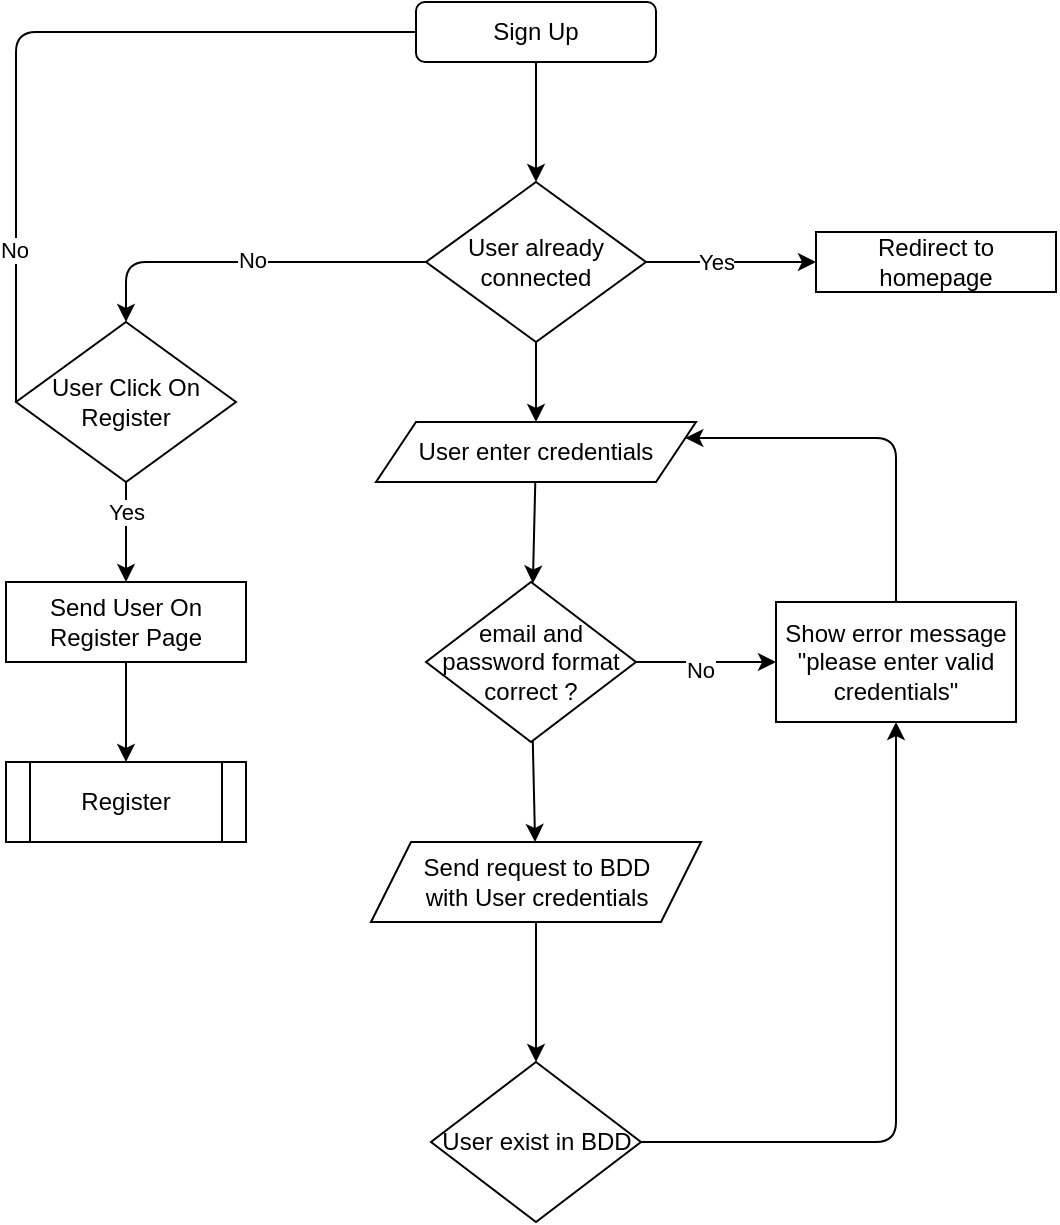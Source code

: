 <mxfile>
    <diagram id="GM8Ng8klvyBqEDSoFDC6" name="Page-1">
        <mxGraphModel dx="280" dy="488" grid="1" gridSize="10" guides="1" tooltips="1" connect="1" arrows="1" fold="1" page="1" pageScale="1" pageWidth="850" pageHeight="1100" math="0" shadow="0">
            <root>
                <mxCell id="0"/>
                <mxCell id="1" parent="0"/>
                <mxCell id="7" value="" style="edgeStyle=none;html=1;" parent="1" source="2" target="6" edge="1">
                    <mxGeometry relative="1" as="geometry"/>
                </mxCell>
                <mxCell id="2" value="Sign Up" style="rounded=1;whiteSpace=wrap;html=1;" parent="1" vertex="1">
                    <mxGeometry x="360" y="50" width="120" height="30" as="geometry"/>
                </mxCell>
                <mxCell id="12" style="edgeStyle=none;html=1;entryX=0;entryY=0.5;entryDx=0;entryDy=0;exitX=0;exitY=0.5;exitDx=0;exitDy=0;endArrow=none;endFill=0;" parent="1" source="3" target="2" edge="1">
                    <mxGeometry relative="1" as="geometry">
                        <Array as="points">
                            <mxPoint x="160" y="65"/>
                        </Array>
                    </mxGeometry>
                </mxCell>
                <mxCell id="13" value="No" style="edgeLabel;html=1;align=center;verticalAlign=middle;resizable=0;points=[];" parent="12" vertex="1" connectable="0">
                    <mxGeometry x="-0.602" y="1" relative="1" as="geometry">
                        <mxPoint as="offset"/>
                    </mxGeometry>
                </mxCell>
                <mxCell id="17" value="" style="edgeStyle=none;html=1;" parent="1" source="3" target="16" edge="1">
                    <mxGeometry relative="1" as="geometry"/>
                </mxCell>
                <mxCell id="18" value="Yes" style="edgeLabel;html=1;align=center;verticalAlign=middle;resizable=0;points=[];" parent="17" vertex="1" connectable="0">
                    <mxGeometry x="-0.424" relative="1" as="geometry">
                        <mxPoint as="offset"/>
                    </mxGeometry>
                </mxCell>
                <mxCell id="3" value="User Click On Register" style="rhombus;whiteSpace=wrap;html=1;" parent="1" vertex="1">
                    <mxGeometry x="160" y="210" width="110" height="80" as="geometry"/>
                </mxCell>
                <mxCell id="8" style="edgeStyle=none;html=1;entryX=0.5;entryY=0;entryDx=0;entryDy=0;exitX=0;exitY=0.5;exitDx=0;exitDy=0;" parent="1" source="6" target="3" edge="1">
                    <mxGeometry relative="1" as="geometry">
                        <Array as="points">
                            <mxPoint x="215" y="180"/>
                        </Array>
                    </mxGeometry>
                </mxCell>
                <mxCell id="9" value="No" style="edgeLabel;html=1;align=center;verticalAlign=middle;resizable=0;points=[];" parent="8" vertex="1" connectable="0">
                    <mxGeometry x="-0.03" y="-1" relative="1" as="geometry">
                        <mxPoint as="offset"/>
                    </mxGeometry>
                </mxCell>
                <mxCell id="11" value="" style="edgeStyle=none;html=1;" parent="1" source="6" target="10" edge="1">
                    <mxGeometry relative="1" as="geometry"/>
                </mxCell>
                <mxCell id="14" value="Yes" style="edgeLabel;html=1;align=center;verticalAlign=middle;resizable=0;points=[];" parent="11" vertex="1" connectable="0">
                    <mxGeometry x="-0.18" relative="1" as="geometry">
                        <mxPoint as="offset"/>
                    </mxGeometry>
                </mxCell>
                <mxCell id="22" value="" style="edgeStyle=none;html=1;" parent="1" source="6" target="21" edge="1">
                    <mxGeometry relative="1" as="geometry"/>
                </mxCell>
                <mxCell id="6" value="User already connected" style="rhombus;whiteSpace=wrap;html=1;" parent="1" vertex="1">
                    <mxGeometry x="365" y="140" width="110" height="80" as="geometry"/>
                </mxCell>
                <mxCell id="10" value="Redirect to homepage" style="rounded=0;whiteSpace=wrap;html=1;" parent="1" vertex="1">
                    <mxGeometry x="560" y="165" width="120" height="30" as="geometry"/>
                </mxCell>
                <mxCell id="20" value="" style="edgeStyle=none;html=1;" parent="1" source="16" target="19" edge="1">
                    <mxGeometry relative="1" as="geometry"/>
                </mxCell>
                <mxCell id="16" value="Send User On Register Page" style="rounded=0;whiteSpace=wrap;html=1;" parent="1" vertex="1">
                    <mxGeometry x="155" y="340" width="120" height="40" as="geometry"/>
                </mxCell>
                <mxCell id="19" value="Register" style="shape=process;whiteSpace=wrap;html=1;backgroundOutline=1;" parent="1" vertex="1">
                    <mxGeometry x="155" y="430" width="120" height="40" as="geometry"/>
                </mxCell>
                <mxCell id="26" value="" style="edgeStyle=none;html=1;" parent="1" source="21" target="23" edge="1">
                    <mxGeometry relative="1" as="geometry"/>
                </mxCell>
                <mxCell id="21" value="User enter credentials" style="shape=parallelogram;perimeter=parallelogramPerimeter;whiteSpace=wrap;html=1;fixedSize=1;" parent="1" vertex="1">
                    <mxGeometry x="340" y="260" width="160" height="30" as="geometry"/>
                </mxCell>
                <mxCell id="24" style="edgeStyle=none;html=1;" parent="1" source="23" target="25" edge="1">
                    <mxGeometry relative="1" as="geometry">
                        <mxPoint x="590.0" y="420" as="targetPoint"/>
                    </mxGeometry>
                </mxCell>
                <mxCell id="27" value="No" style="edgeLabel;html=1;align=center;verticalAlign=middle;resizable=0;points=[];" parent="24" vertex="1" connectable="0">
                    <mxGeometry x="-0.106" y="-4" relative="1" as="geometry">
                        <mxPoint as="offset"/>
                    </mxGeometry>
                </mxCell>
                <mxCell id="33" value="" style="edgeStyle=none;html=1;" parent="1" source="23" target="32" edge="1">
                    <mxGeometry relative="1" as="geometry"/>
                </mxCell>
                <mxCell id="23" value="email and password format correct ?" style="rhombus;whiteSpace=wrap;html=1;" parent="1" vertex="1">
                    <mxGeometry x="365" y="340" width="105" height="80" as="geometry"/>
                </mxCell>
                <mxCell id="28" style="edgeStyle=none;html=1;entryX=1;entryY=0.25;entryDx=0;entryDy=0;exitX=0.5;exitY=0;exitDx=0;exitDy=0;" parent="1" source="25" target="21" edge="1">
                    <mxGeometry relative="1" as="geometry">
                        <mxPoint x="600.0" y="280.0" as="targetPoint"/>
                        <Array as="points">
                            <mxPoint x="600" y="268"/>
                        </Array>
                    </mxGeometry>
                </mxCell>
                <mxCell id="25" value="Show error message &quot;please enter valid credentials&quot;" style="rounded=0;whiteSpace=wrap;html=1;" parent="1" vertex="1">
                    <mxGeometry x="540.0" y="350" width="120" height="60" as="geometry"/>
                </mxCell>
                <mxCell id="30" style="edgeStyle=none;html=1;entryX=0.5;entryY=1;entryDx=0;entryDy=0;exitX=1;exitY=0.5;exitDx=0;exitDy=0;" parent="1" source="29" target="25" edge="1">
                    <mxGeometry relative="1" as="geometry">
                        <mxPoint x="620" y="590" as="targetPoint"/>
                        <Array as="points">
                            <mxPoint x="600" y="620"/>
                        </Array>
                    </mxGeometry>
                </mxCell>
                <mxCell id="29" value="User exist in BDD" style="rhombus;whiteSpace=wrap;html=1;" parent="1" vertex="1">
                    <mxGeometry x="367.5" y="580" width="105" height="80" as="geometry"/>
                </mxCell>
                <mxCell id="34" value="" style="edgeStyle=none;html=1;" parent="1" source="32" target="29" edge="1">
                    <mxGeometry relative="1" as="geometry"/>
                </mxCell>
                <mxCell id="32" value="Send request to BDD&lt;div&gt;with User credentials&lt;/div&gt;" style="shape=parallelogram;perimeter=parallelogramPerimeter;whiteSpace=wrap;html=1;fixedSize=1;" parent="1" vertex="1">
                    <mxGeometry x="337.5" y="470" width="165" height="40" as="geometry"/>
                </mxCell>
            </root>
        </mxGraphModel>
    </diagram>
</mxfile>